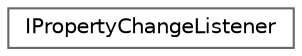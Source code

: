 digraph "Graphical Class Hierarchy"
{
 // INTERACTIVE_SVG=YES
 // LATEX_PDF_SIZE
  bgcolor="transparent";
  edge [fontname=Helvetica,fontsize=10,labelfontname=Helvetica,labelfontsize=10];
  node [fontname=Helvetica,fontsize=10,shape=box,height=0.2,width=0.4];
  rankdir="LR";
  Node0 [id="Node000000",label="IPropertyChangeListener",height=0.2,width=0.4,color="grey40", fillcolor="white", style="filled",URL="$db/de5/classIPropertyChangeListener.html",tooltip="Interface to a property change listener that broadcasts notifications when a property changes."];
}
